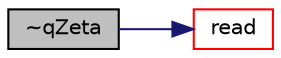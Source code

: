 digraph "~qZeta"
{
  bgcolor="transparent";
  edge [fontname="Helvetica",fontsize="10",labelfontname="Helvetica",labelfontsize="10"];
  node [fontname="Helvetica",fontsize="10",shape=record];
  rankdir="LR";
  Node315 [label="~qZeta",height=0.2,width=0.4,color="black", fillcolor="grey75", style="filled", fontcolor="black"];
  Node315 -> Node316 [color="midnightblue",fontsize="10",style="solid",fontname="Helvetica"];
  Node316 [label="read",height=0.2,width=0.4,color="red",URL="$a32073.html#af816873151ddb0126e98bb2f914d8ed5",tooltip="Read RASProperties dictionary. "];
}
